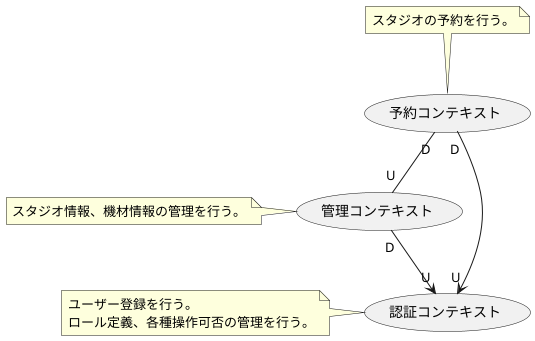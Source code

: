 @startuml ContextMap

(予約コンテキスト) "D" -- "U" (管理コンテキスト)
(予約コンテキスト) "D" --> "U" (認証コンテキスト)
(管理コンテキスト) "D" --> "U" (認証コンテキスト)

note top of (予約コンテキスト)
スタジオの予約を行う。
end note

note left of (管理コンテキスト)
スタジオ情報、機材情報の管理を行う。
end note

note left of (認証コンテキスト)
ユーザー登録を行う。
ロール定義、各種操作可否の管理を行う。
end note

@enduml